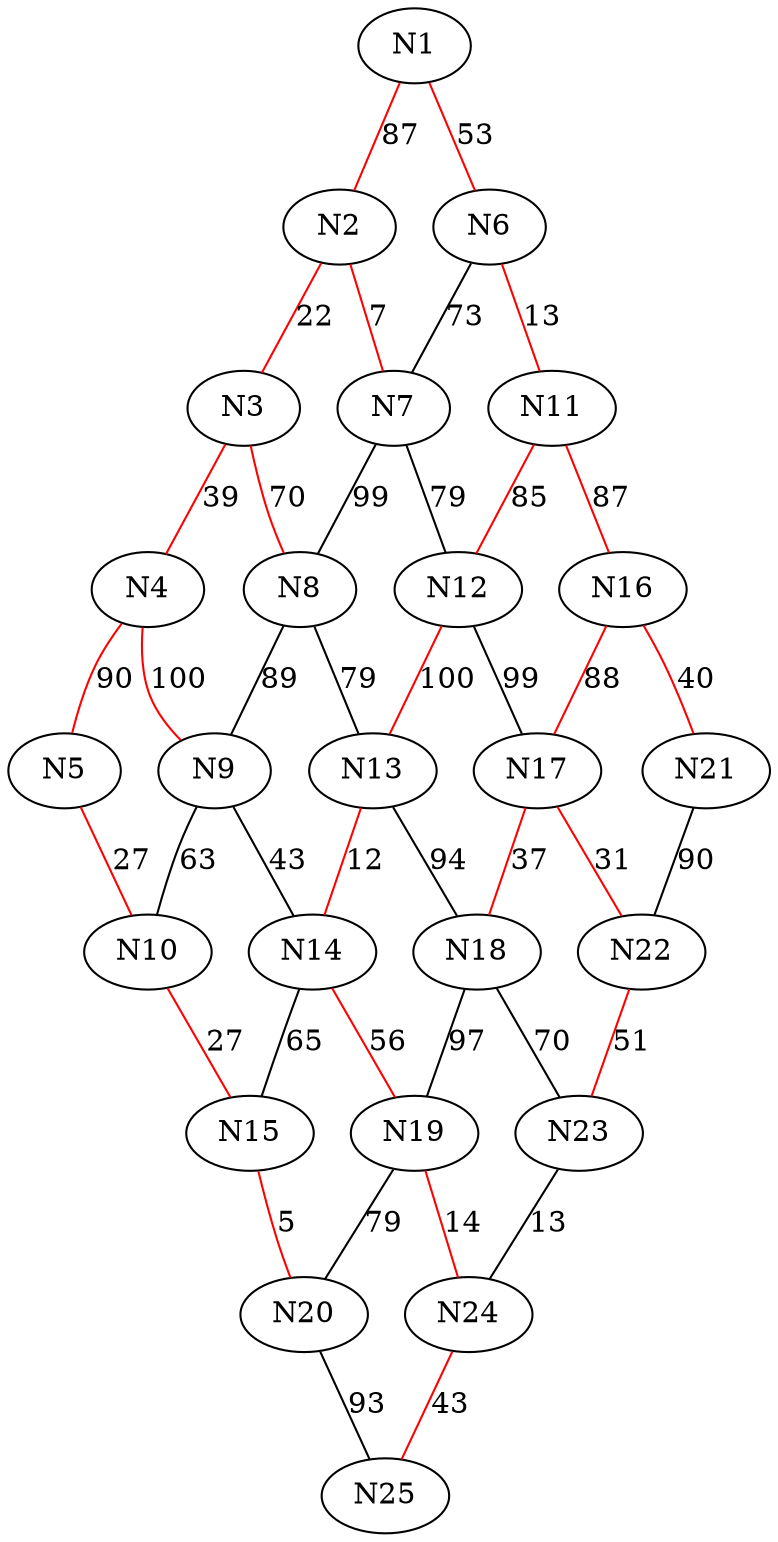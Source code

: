 graph Grafo {
    1 [label="N1"];
    2 [label="N2"];
    3 [label="N3"];
    4 [label="N4"];
    5 [label="N5"];
    6 [label="N6"];
    7 [label="N7"];
    8 [label="N8"];
    9 [label="N9"];
    10 [label="N10"];
    11 [label="N11"];
    12 [label="N12"];
    13 [label="N13"];
    14 [label="N14"];
    15 [label="N15"];
    16 [label="N16"];
    17 [label="N17"];
    18 [label="N18"];
    19 [label="N19"];
    20 [label="N20"];
    21 [label="N21"];
    22 [label="N22"];
    23 [label="N23"];
    24 [label="N24"];
    25 [label="N25"];
    1 -- 2 [label="87", color=red];
    1 -- 6 [label="53", color=red];
    2 -- 3 [label="22", color=red];
    2 -- 7 [label="7", color=red];
    3 -- 4 [label="39", color=red];
    3 -- 8 [label="70", color=red];
    4 -- 5 [label="90", color=red];
    4 -- 9 [label="100", color=red];
    5 -- 10 [label="27", color=red];
    6 -- 7 [label="73", color=black];
    6 -- 11 [label="13", color=red];
    7 -- 8 [label="99", color=black];
    7 -- 12 [label="79", color=black];
    8 -- 9 [label="89", color=black];
    8 -- 13 [label="79", color=black];
    9 -- 10 [label="63", color=black];
    9 -- 14 [label="43", color=black];
    10 -- 15 [label="27", color=red];
    11 -- 12 [label="85", color=red];
    11 -- 16 [label="87", color=red];
    12 -- 13 [label="100", color=red];
    12 -- 17 [label="99", color=black];
    13 -- 14 [label="12", color=red];
    13 -- 18 [label="94", color=black];
    14 -- 15 [label="65", color=black];
    14 -- 19 [label="56", color=red];
    15 -- 20 [label="5", color=red];
    16 -- 17 [label="88", color=red];
    16 -- 21 [label="40", color=red];
    17 -- 18 [label="37", color=red];
    17 -- 22 [label="31", color=red];
    18 -- 19 [label="97", color=black];
    18 -- 23 [label="70", color=black];
    19 -- 20 [label="79", color=black];
    19 -- 24 [label="14", color=red];
    20 -- 25 [label="93", color=black];
    21 -- 22 [label="90", color=black];
    22 -- 23 [label="51", color=red];
    23 -- 24 [label="13", color=black];
    24 -- 25 [label="43", color=red];
}
